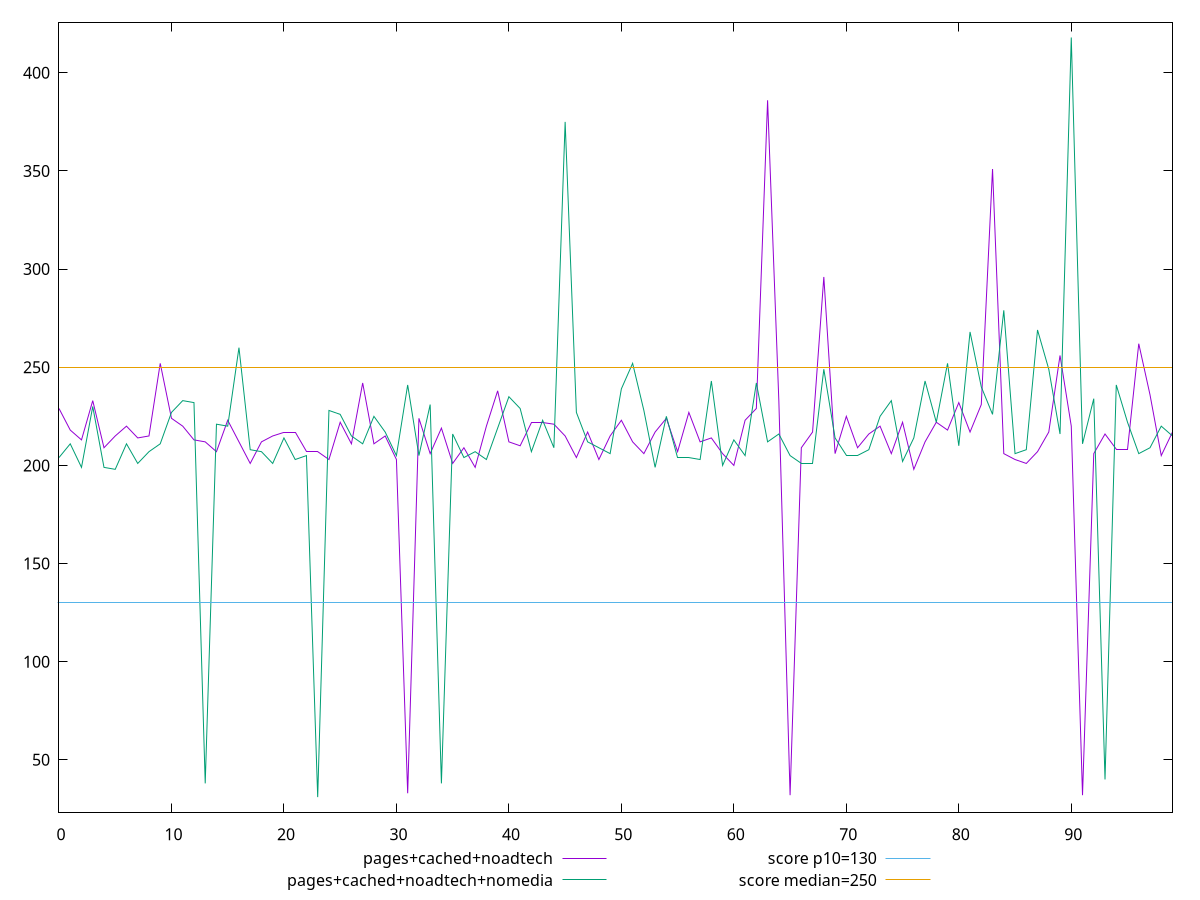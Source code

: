 reset

$pagesCachedNoadtech <<EOF
0 228.99999999999977
1 217.99999999999977
2 213
3 233
4 209
5 215
6 220
7 214.00000000000023
8 215
9 252
10 224.00000000000023
11 220
12 213
13 212
14 206.99999999999977
15 222.99999999999977
16 212
17 201
18 212
19 215
20 216.99999999999977
21 217
22 206.99999999999955
23 207
24 203
25 222
26 211.00000000000023
27 242
28 211.00000000000045
29 214.99999999999977
30 203
31 33
32 224
33 206
34 219
35 201
36 209
37 199
38 220
39 238
40 212
41 210
42 222
43 222.00000000000023
44 221
45 215
46 204.00000000000023
47 217
48 203.00000000000045
49 215
50 223.00000000000023
51 212
52 206
53 217
54 224
55 207
56 227.00000000000045
57 212
58 214
59 205.99999999999977
60 200
61 223.00000000000023
62 229
63 386
64 232.99999999999977
65 32
66 209
67 217.00000000000023
68 295.9999999999998
69 206
70 225
71 209
72 215.99999999999977
73 219.99999999999955
74 206
75 222
76 198
77 212
78 222
79 218
80 232.00000000000023
81 217
82 231.00000000000023
83 350.9999999999998
84 206
85 203.00000000000023
86 201.00000000000023
87 206.99999999999977
88 217
89 256
90 220
91 32
92 206.00000000000023
93 216
94 208.00000000000023
95 208.00000000000023
96 261.9999999999998
97 236.00000000000023
98 205
99 217.00000000000023
EOF

$pagesCachedNoadtechNomedia <<EOF
0 204
1 211
2 199.00000000000023
3 230.00000000000023
4 199
5 198
6 211
7 201.00000000000023
8 207.00000000000023
9 211
10 227
11 233
12 232.00000000000023
13 38
14 221
15 220
16 260
17 208
18 207.00000000000045
19 201.00000000000023
20 214
21 203
22 205
23 31
24 228
25 226
26 215
27 210.99999999999977
28 225
29 217
30 205
31 241.00000000000023
32 204.99999999999977
33 231.00000000000023
34 38
35 215.99999999999977
36 204
37 207
38 203
39 219.00000000000045
40 234.99999999999977
41 228.99999999999977
42 207.00000000000023
43 223
44 209
45 375
46 226.99999999999955
47 212
48 209
49 206.00000000000023
50 239.00000000000045
51 252
52 228.00000000000023
53 199.00000000000023
54 225.00000000000045
55 204
56 204
57 203
58 243
59 200
60 212.99999999999977
61 205
62 242
63 212.00000000000045
64 216.00000000000023
65 205
66 201
67 201
68 249
69 214.00000000000023
70 204.99999999999977
71 204.99999999999977
72 208
73 225.00000000000045
74 233.00000000000023
75 202
76 214
77 243
78 222.00000000000045
79 252
80 209.99999999999955
81 268
82 240
83 226
84 279
85 205.99999999999977
86 207.99999999999977
87 269
88 249
89 216
90 418.00000000000045
91 211
92 233.99999999999955
93 40
94 240.99999999999977
95 222.00000000000023
96 205.99999999999977
97 209.00000000000023
98 220.00000000000023
99 215.00000000000045
EOF

set key outside below
set xrange [0:99]
set yrange [23.25999999999999:425.74000000000046]
set trange [23.25999999999999:425.74000000000046]
set terminal svg size 640, 520 enhanced background rgb 'white'
set output "report_00009_2021-02-08T22-37-41.559Z/max-potential-fid/comparison/line/2_vs_3.svg"

plot $pagesCachedNoadtech title "pages+cached+noadtech" with line, \
     $pagesCachedNoadtechNomedia title "pages+cached+noadtech+nomedia" with line, \
     130 title "score p10=130", \
     250 title "score median=250"

reset
